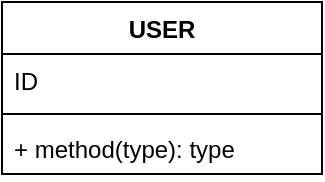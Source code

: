 <mxfile version="21.6.2" type="github">
  <diagram name="Page-1" id="Uxevh_7mao1-N7PNAuUl">
    <mxGraphModel dx="918" dy="402" grid="1" gridSize="10" guides="1" tooltips="1" connect="1" arrows="1" fold="1" page="1" pageScale="1" pageWidth="850" pageHeight="1100" math="0" shadow="0">
      <root>
        <mxCell id="0" />
        <mxCell id="1" parent="0" />
        <mxCell id="nVCIpKEc02ZmBnBJiY2W-1" value="USER" style="swimlane;fontStyle=1;align=center;verticalAlign=top;childLayout=stackLayout;horizontal=1;startSize=26;horizontalStack=0;resizeParent=1;resizeParentMax=0;resizeLast=0;collapsible=1;marginBottom=0;whiteSpace=wrap;html=1;" vertex="1" parent="1">
          <mxGeometry x="90" y="30" width="160" height="86" as="geometry" />
        </mxCell>
        <mxCell id="nVCIpKEc02ZmBnBJiY2W-2" value="ID&lt;br&gt;" style="text;strokeColor=none;fillColor=none;align=left;verticalAlign=top;spacingLeft=4;spacingRight=4;overflow=hidden;rotatable=0;points=[[0,0.5],[1,0.5]];portConstraint=eastwest;whiteSpace=wrap;html=1;" vertex="1" parent="nVCIpKEc02ZmBnBJiY2W-1">
          <mxGeometry y="26" width="160" height="26" as="geometry" />
        </mxCell>
        <mxCell id="nVCIpKEc02ZmBnBJiY2W-3" value="" style="line;strokeWidth=1;fillColor=none;align=left;verticalAlign=middle;spacingTop=-1;spacingLeft=3;spacingRight=3;rotatable=0;labelPosition=right;points=[];portConstraint=eastwest;strokeColor=inherit;" vertex="1" parent="nVCIpKEc02ZmBnBJiY2W-1">
          <mxGeometry y="52" width="160" height="8" as="geometry" />
        </mxCell>
        <mxCell id="nVCIpKEc02ZmBnBJiY2W-4" value="+ method(type): type" style="text;strokeColor=none;fillColor=none;align=left;verticalAlign=top;spacingLeft=4;spacingRight=4;overflow=hidden;rotatable=0;points=[[0,0.5],[1,0.5]];portConstraint=eastwest;whiteSpace=wrap;html=1;" vertex="1" parent="nVCIpKEc02ZmBnBJiY2W-1">
          <mxGeometry y="60" width="160" height="26" as="geometry" />
        </mxCell>
      </root>
    </mxGraphModel>
  </diagram>
</mxfile>
